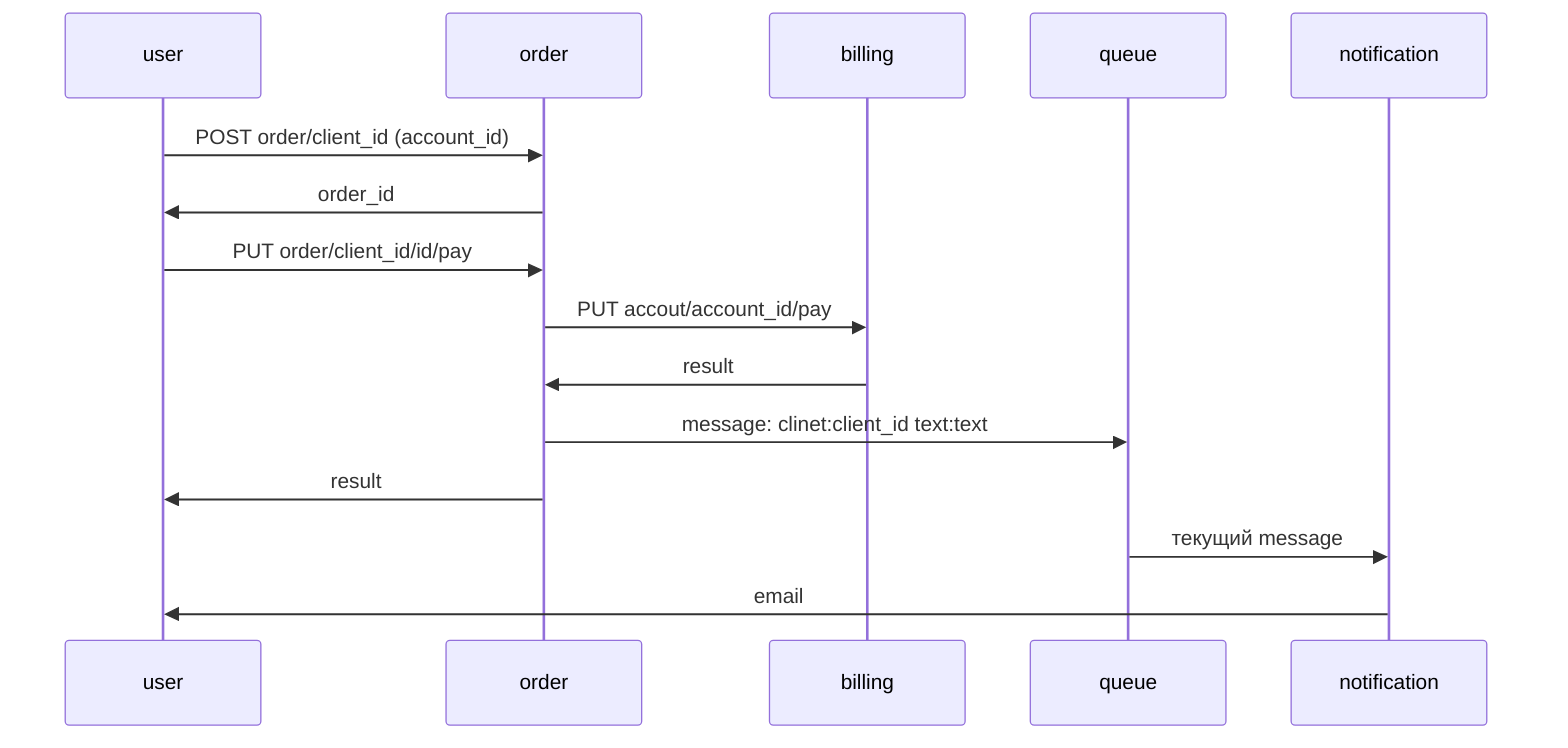 sequenceDiagram
    user ->> order: POST order/client_id (account_id)
    order ->> user: order_id
    user ->> order: PUT order/client_id/id/pay
    order ->> billing: PUT accout/account_id/pay
    billing ->> order: result
    order ->> queue: message: clinet:client_id text:text
    order ->> user: result
    queue ->> notification: текущий message
    notification ->> user: email